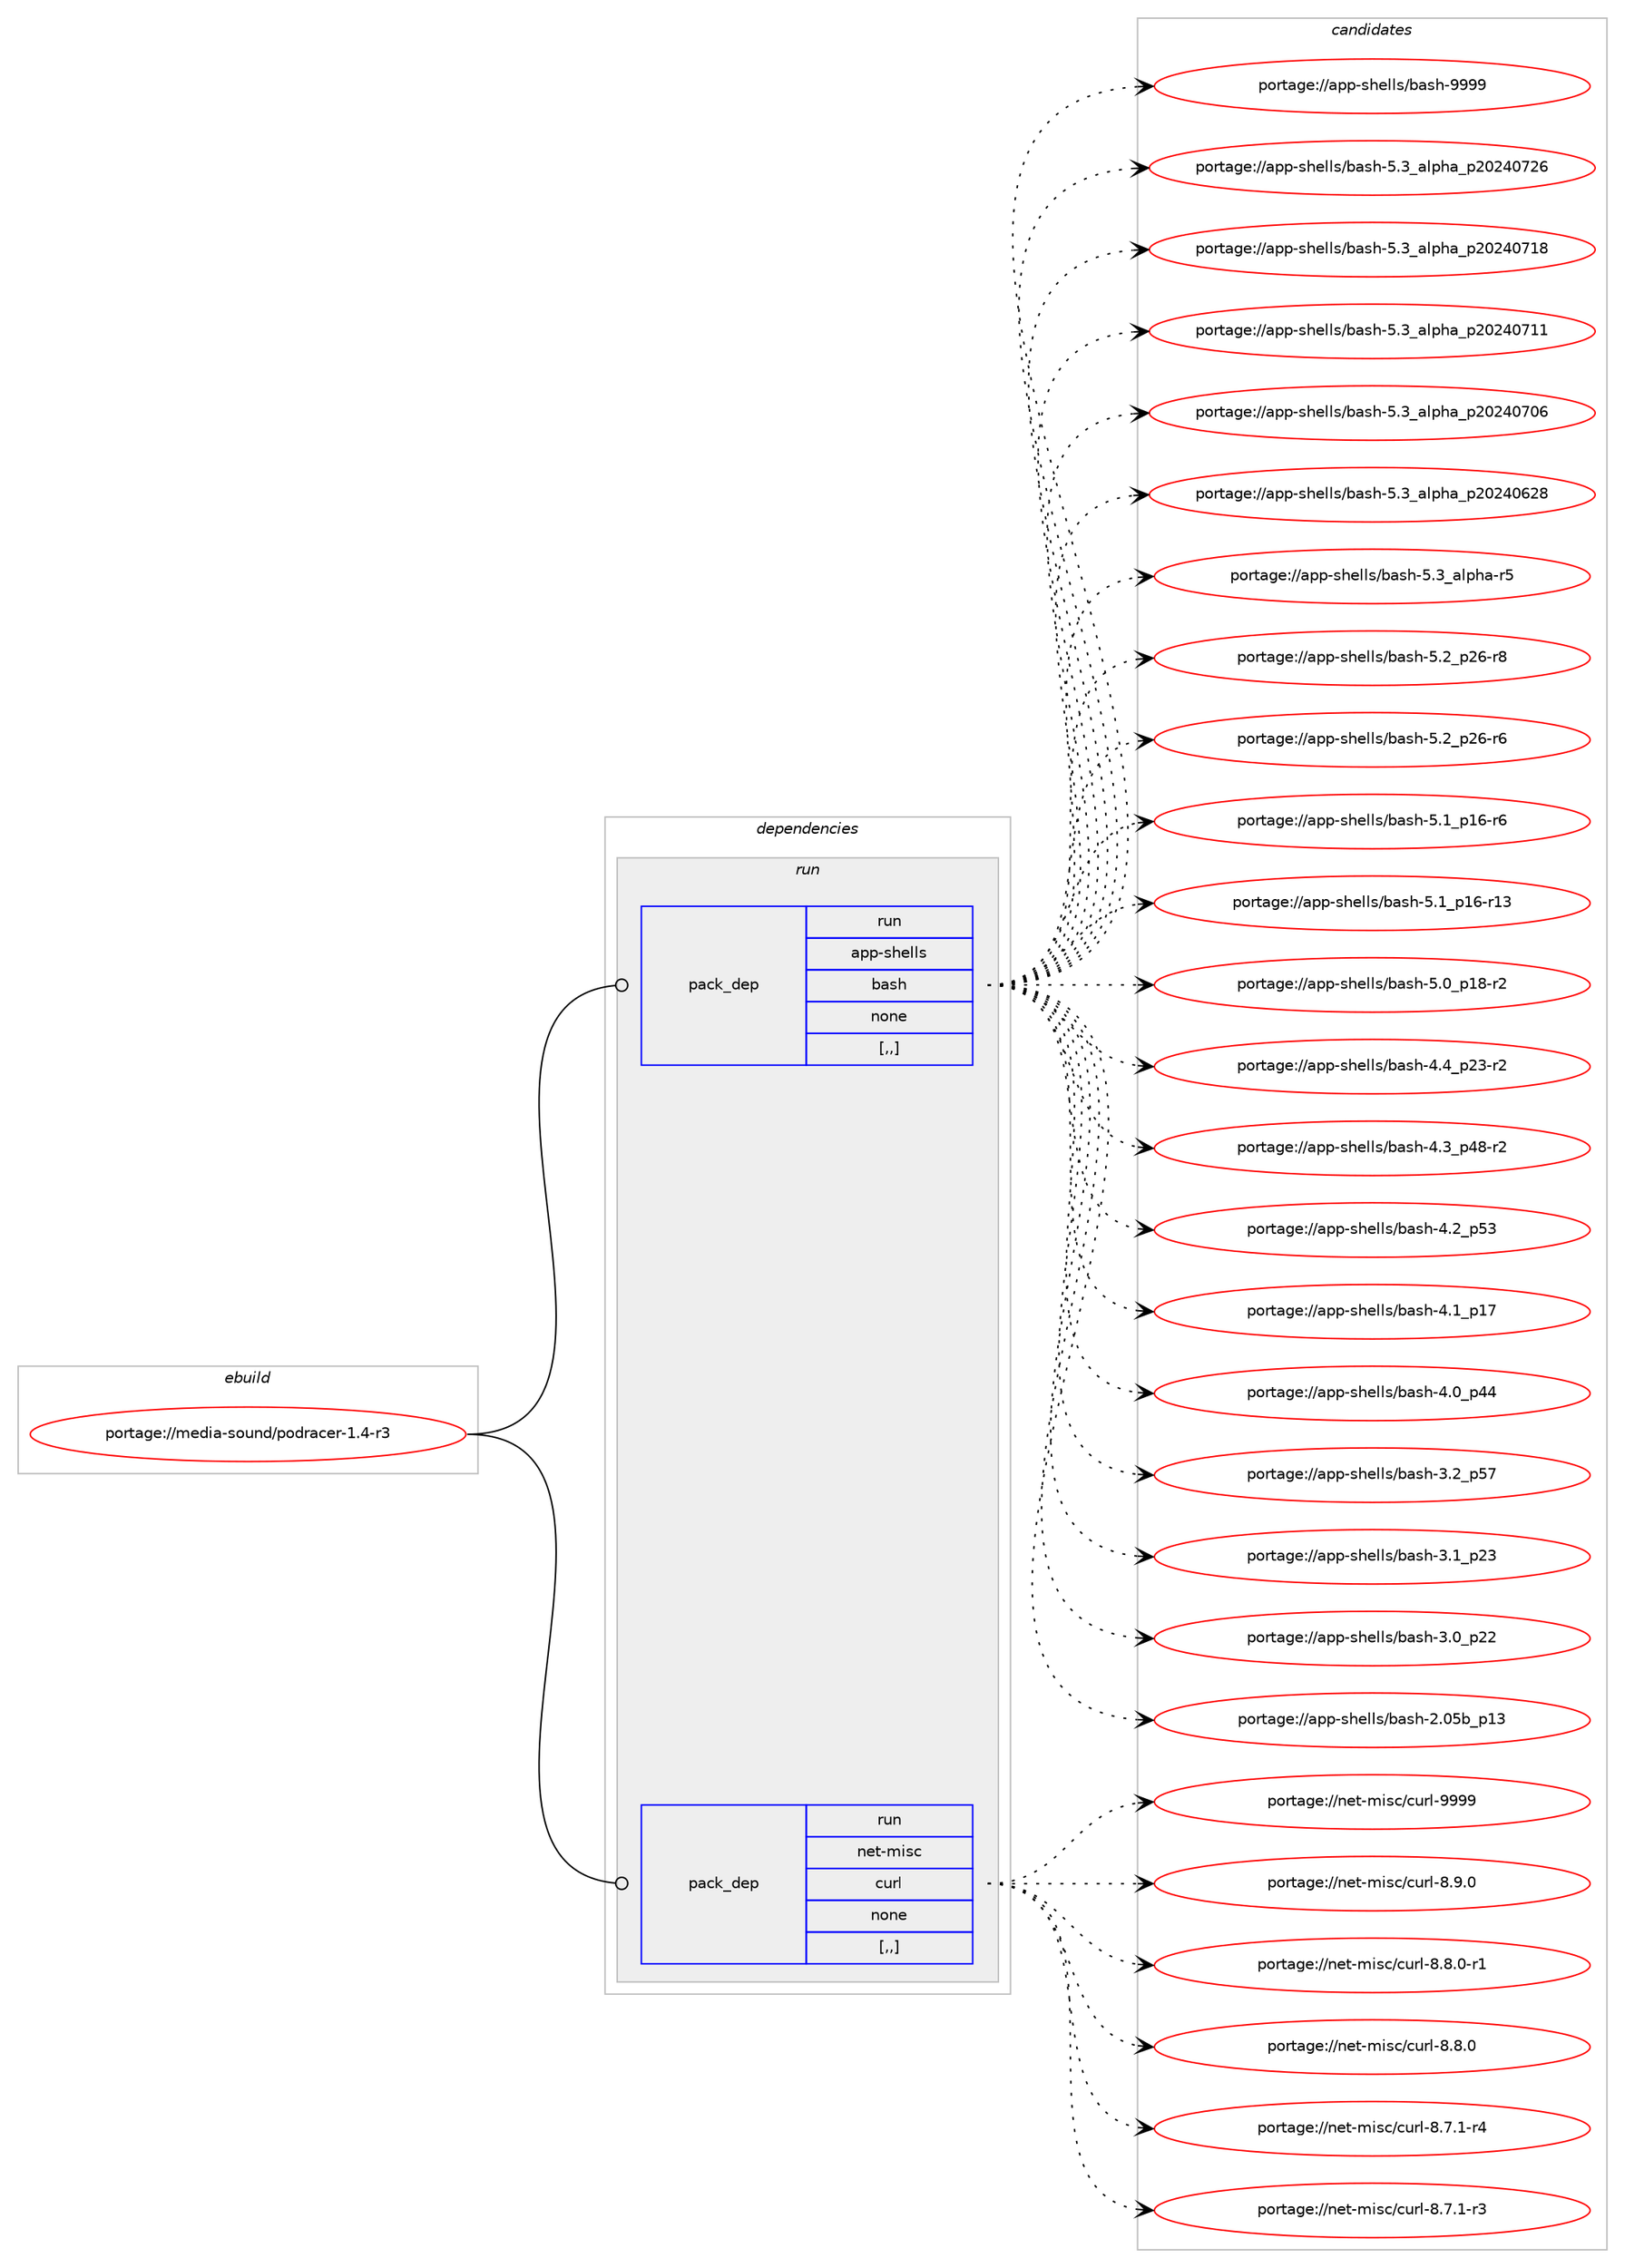 digraph prolog {

# *************
# Graph options
# *************

newrank=true;
concentrate=true;
compound=true;
graph [rankdir=LR,fontname=Helvetica,fontsize=10,ranksep=1.5];#, ranksep=2.5, nodesep=0.2];
edge  [arrowhead=vee];
node  [fontname=Helvetica,fontsize=10];

# **********
# The ebuild
# **********

subgraph cluster_leftcol {
color=gray;
label=<<i>ebuild</i>>;
id [label="portage://media-sound/podracer-1.4-r3", color=red, width=4, href="../media-sound/podracer-1.4-r3.svg"];
}

# ****************
# The dependencies
# ****************

subgraph cluster_midcol {
color=gray;
label=<<i>dependencies</i>>;
subgraph cluster_compile {
fillcolor="#eeeeee";
style=filled;
label=<<i>compile</i>>;
}
subgraph cluster_compileandrun {
fillcolor="#eeeeee";
style=filled;
label=<<i>compile and run</i>>;
}
subgraph cluster_run {
fillcolor="#eeeeee";
style=filled;
label=<<i>run</i>>;
subgraph pack235633 {
dependency318887 [label=<<TABLE BORDER="0" CELLBORDER="1" CELLSPACING="0" CELLPADDING="4" WIDTH="220"><TR><TD ROWSPAN="6" CELLPADDING="30">pack_dep</TD></TR><TR><TD WIDTH="110">run</TD></TR><TR><TD>app-shells</TD></TR><TR><TD>bash</TD></TR><TR><TD>none</TD></TR><TR><TD>[,,]</TD></TR></TABLE>>, shape=none, color=blue];
}
id:e -> dependency318887:w [weight=20,style="solid",arrowhead="odot"];
subgraph pack235634 {
dependency318888 [label=<<TABLE BORDER="0" CELLBORDER="1" CELLSPACING="0" CELLPADDING="4" WIDTH="220"><TR><TD ROWSPAN="6" CELLPADDING="30">pack_dep</TD></TR><TR><TD WIDTH="110">run</TD></TR><TR><TD>net-misc</TD></TR><TR><TD>curl</TD></TR><TR><TD>none</TD></TR><TR><TD>[,,]</TD></TR></TABLE>>, shape=none, color=blue];
}
id:e -> dependency318888:w [weight=20,style="solid",arrowhead="odot"];
}
}

# **************
# The candidates
# **************

subgraph cluster_choices {
rank=same;
color=gray;
label=<<i>candidates</i>>;

subgraph choice235633 {
color=black;
nodesep=1;
choice97112112451151041011081081154798971151044557575757 [label="portage://app-shells/bash-9999", color=red, width=4,href="../app-shells/bash-9999.svg"];
choice971121124511510410110810811547989711510445534651959710811210497951125048505248555054 [label="portage://app-shells/bash-5.3_alpha_p20240726", color=red, width=4,href="../app-shells/bash-5.3_alpha_p20240726.svg"];
choice971121124511510410110810811547989711510445534651959710811210497951125048505248554956 [label="portage://app-shells/bash-5.3_alpha_p20240718", color=red, width=4,href="../app-shells/bash-5.3_alpha_p20240718.svg"];
choice971121124511510410110810811547989711510445534651959710811210497951125048505248554949 [label="portage://app-shells/bash-5.3_alpha_p20240711", color=red, width=4,href="../app-shells/bash-5.3_alpha_p20240711.svg"];
choice971121124511510410110810811547989711510445534651959710811210497951125048505248554854 [label="portage://app-shells/bash-5.3_alpha_p20240706", color=red, width=4,href="../app-shells/bash-5.3_alpha_p20240706.svg"];
choice971121124511510410110810811547989711510445534651959710811210497951125048505248545056 [label="portage://app-shells/bash-5.3_alpha_p20240628", color=red, width=4,href="../app-shells/bash-5.3_alpha_p20240628.svg"];
choice9711211245115104101108108115479897115104455346519597108112104974511453 [label="portage://app-shells/bash-5.3_alpha-r5", color=red, width=4,href="../app-shells/bash-5.3_alpha-r5.svg"];
choice9711211245115104101108108115479897115104455346509511250544511456 [label="portage://app-shells/bash-5.2_p26-r8", color=red, width=4,href="../app-shells/bash-5.2_p26-r8.svg"];
choice9711211245115104101108108115479897115104455346509511250544511454 [label="portage://app-shells/bash-5.2_p26-r6", color=red, width=4,href="../app-shells/bash-5.2_p26-r6.svg"];
choice9711211245115104101108108115479897115104455346499511249544511454 [label="portage://app-shells/bash-5.1_p16-r6", color=red, width=4,href="../app-shells/bash-5.1_p16-r6.svg"];
choice971121124511510410110810811547989711510445534649951124954451144951 [label="portage://app-shells/bash-5.1_p16-r13", color=red, width=4,href="../app-shells/bash-5.1_p16-r13.svg"];
choice9711211245115104101108108115479897115104455346489511249564511450 [label="portage://app-shells/bash-5.0_p18-r2", color=red, width=4,href="../app-shells/bash-5.0_p18-r2.svg"];
choice9711211245115104101108108115479897115104455246529511250514511450 [label="portage://app-shells/bash-4.4_p23-r2", color=red, width=4,href="../app-shells/bash-4.4_p23-r2.svg"];
choice9711211245115104101108108115479897115104455246519511252564511450 [label="portage://app-shells/bash-4.3_p48-r2", color=red, width=4,href="../app-shells/bash-4.3_p48-r2.svg"];
choice971121124511510410110810811547989711510445524650951125351 [label="portage://app-shells/bash-4.2_p53", color=red, width=4,href="../app-shells/bash-4.2_p53.svg"];
choice971121124511510410110810811547989711510445524649951124955 [label="portage://app-shells/bash-4.1_p17", color=red, width=4,href="../app-shells/bash-4.1_p17.svg"];
choice971121124511510410110810811547989711510445524648951125252 [label="portage://app-shells/bash-4.0_p44", color=red, width=4,href="../app-shells/bash-4.0_p44.svg"];
choice971121124511510410110810811547989711510445514650951125355 [label="portage://app-shells/bash-3.2_p57", color=red, width=4,href="../app-shells/bash-3.2_p57.svg"];
choice971121124511510410110810811547989711510445514649951125051 [label="portage://app-shells/bash-3.1_p23", color=red, width=4,href="../app-shells/bash-3.1_p23.svg"];
choice971121124511510410110810811547989711510445514648951125050 [label="portage://app-shells/bash-3.0_p22", color=red, width=4,href="../app-shells/bash-3.0_p22.svg"];
choice9711211245115104101108108115479897115104455046485398951124951 [label="portage://app-shells/bash-2.05b_p13", color=red, width=4,href="../app-shells/bash-2.05b_p13.svg"];
dependency318887:e -> choice97112112451151041011081081154798971151044557575757:w [style=dotted,weight="100"];
dependency318887:e -> choice971121124511510410110810811547989711510445534651959710811210497951125048505248555054:w [style=dotted,weight="100"];
dependency318887:e -> choice971121124511510410110810811547989711510445534651959710811210497951125048505248554956:w [style=dotted,weight="100"];
dependency318887:e -> choice971121124511510410110810811547989711510445534651959710811210497951125048505248554949:w [style=dotted,weight="100"];
dependency318887:e -> choice971121124511510410110810811547989711510445534651959710811210497951125048505248554854:w [style=dotted,weight="100"];
dependency318887:e -> choice971121124511510410110810811547989711510445534651959710811210497951125048505248545056:w [style=dotted,weight="100"];
dependency318887:e -> choice9711211245115104101108108115479897115104455346519597108112104974511453:w [style=dotted,weight="100"];
dependency318887:e -> choice9711211245115104101108108115479897115104455346509511250544511456:w [style=dotted,weight="100"];
dependency318887:e -> choice9711211245115104101108108115479897115104455346509511250544511454:w [style=dotted,weight="100"];
dependency318887:e -> choice9711211245115104101108108115479897115104455346499511249544511454:w [style=dotted,weight="100"];
dependency318887:e -> choice971121124511510410110810811547989711510445534649951124954451144951:w [style=dotted,weight="100"];
dependency318887:e -> choice9711211245115104101108108115479897115104455346489511249564511450:w [style=dotted,weight="100"];
dependency318887:e -> choice9711211245115104101108108115479897115104455246529511250514511450:w [style=dotted,weight="100"];
dependency318887:e -> choice9711211245115104101108108115479897115104455246519511252564511450:w [style=dotted,weight="100"];
dependency318887:e -> choice971121124511510410110810811547989711510445524650951125351:w [style=dotted,weight="100"];
dependency318887:e -> choice971121124511510410110810811547989711510445524649951124955:w [style=dotted,weight="100"];
dependency318887:e -> choice971121124511510410110810811547989711510445524648951125252:w [style=dotted,weight="100"];
dependency318887:e -> choice971121124511510410110810811547989711510445514650951125355:w [style=dotted,weight="100"];
dependency318887:e -> choice971121124511510410110810811547989711510445514649951125051:w [style=dotted,weight="100"];
dependency318887:e -> choice971121124511510410110810811547989711510445514648951125050:w [style=dotted,weight="100"];
dependency318887:e -> choice9711211245115104101108108115479897115104455046485398951124951:w [style=dotted,weight="100"];
}
subgraph choice235634 {
color=black;
nodesep=1;
choice110101116451091051159947991171141084557575757 [label="portage://net-misc/curl-9999", color=red, width=4,href="../net-misc/curl-9999.svg"];
choice11010111645109105115994799117114108455646574648 [label="portage://net-misc/curl-8.9.0", color=red, width=4,href="../net-misc/curl-8.9.0.svg"];
choice110101116451091051159947991171141084556465646484511449 [label="portage://net-misc/curl-8.8.0-r1", color=red, width=4,href="../net-misc/curl-8.8.0-r1.svg"];
choice11010111645109105115994799117114108455646564648 [label="portage://net-misc/curl-8.8.0", color=red, width=4,href="../net-misc/curl-8.8.0.svg"];
choice110101116451091051159947991171141084556465546494511452 [label="portage://net-misc/curl-8.7.1-r4", color=red, width=4,href="../net-misc/curl-8.7.1-r4.svg"];
choice110101116451091051159947991171141084556465546494511451 [label="portage://net-misc/curl-8.7.1-r3", color=red, width=4,href="../net-misc/curl-8.7.1-r3.svg"];
dependency318888:e -> choice110101116451091051159947991171141084557575757:w [style=dotted,weight="100"];
dependency318888:e -> choice11010111645109105115994799117114108455646574648:w [style=dotted,weight="100"];
dependency318888:e -> choice110101116451091051159947991171141084556465646484511449:w [style=dotted,weight="100"];
dependency318888:e -> choice11010111645109105115994799117114108455646564648:w [style=dotted,weight="100"];
dependency318888:e -> choice110101116451091051159947991171141084556465546494511452:w [style=dotted,weight="100"];
dependency318888:e -> choice110101116451091051159947991171141084556465546494511451:w [style=dotted,weight="100"];
}
}

}
